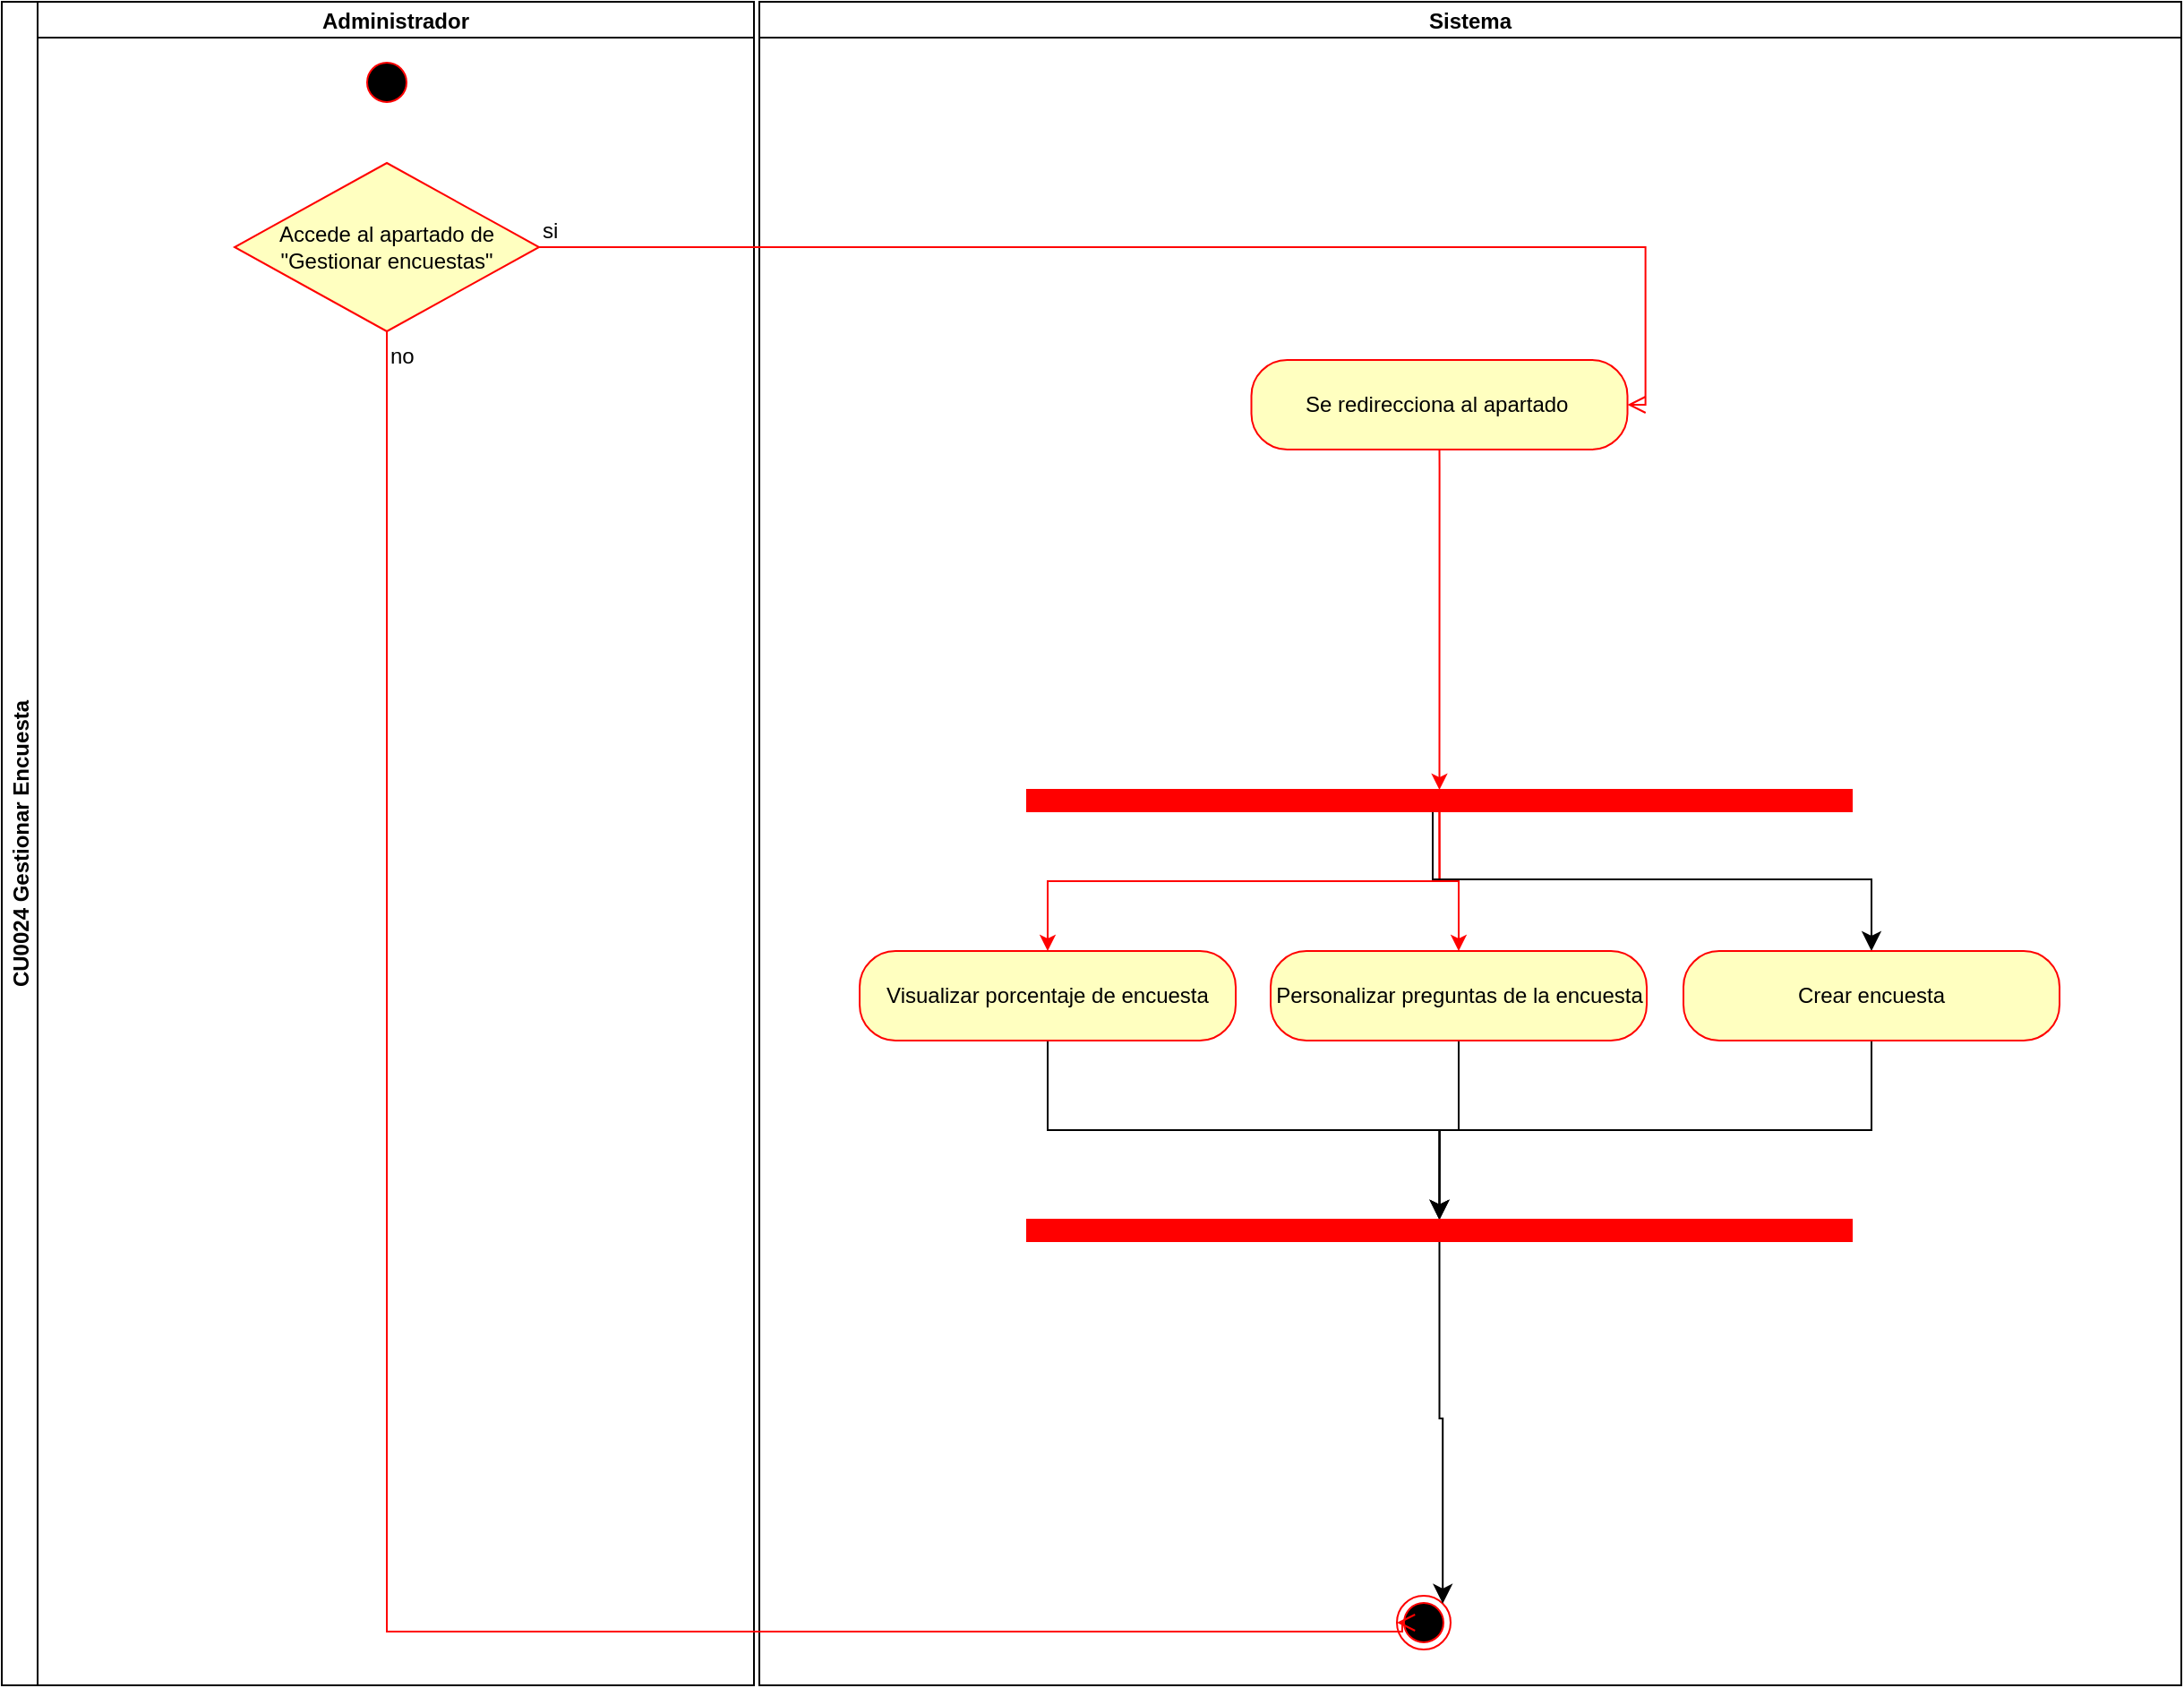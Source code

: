 <mxfile version="27.1.6">
  <diagram name="Página-1" id="IpmAKofrDw2QBqaIdOL2">
    <mxGraphModel grid="1" page="1" gridSize="10" guides="1" tooltips="1" connect="1" arrows="1" fold="1" pageScale="1" pageWidth="827" pageHeight="1169" math="0" shadow="0">
      <root>
        <mxCell id="0" />
        <mxCell id="1" parent="0" />
        <mxCell id="emeNvtZWzEPwYmurZ9CY-1" value="CU0024 Gestionar Encuesta" style="swimlane;childLayout=stackLayout;resizeParent=1;resizeParentMax=0;startSize=20;horizontal=0;horizontalStack=1;" vertex="1" parent="1">
          <mxGeometry x="24" y="-1050" width="420" height="940" as="geometry">
            <mxRectangle x="200" y="80" width="40" height="50" as="alternateBounds" />
          </mxGeometry>
        </mxCell>
        <mxCell id="emeNvtZWzEPwYmurZ9CY-4" value="Administrador" style="swimlane;startSize=20;" vertex="1" parent="1">
          <mxGeometry x="44" y="-1050" width="400" height="940" as="geometry" />
        </mxCell>
        <mxCell id="emeNvtZWzEPwYmurZ9CY-5" value="" style="ellipse;html=1;shape=startState;fillColor=#000000;strokeColor=#ff0000;fillStyle=auto;" vertex="1" parent="emeNvtZWzEPwYmurZ9CY-4">
          <mxGeometry x="180" y="30" width="30" height="30" as="geometry" />
        </mxCell>
        <mxCell id="emeNvtZWzEPwYmurZ9CY-79" style="edgeStyle=orthogonalEdgeStyle;rounded=0;orthogonalLoop=1;jettySize=auto;html=1;entryX=0;entryY=0.5;entryDx=0;entryDy=0;strokeColor=#FF0000;" edge="1" parent="emeNvtZWzEPwYmurZ9CY-4">
          <mxGeometry relative="1" as="geometry">
            <Array as="points">
              <mxPoint x="106" y="871" />
              <mxPoint x="106" y="652" />
            </Array>
            <mxPoint x="135" y="652" as="targetPoint" />
          </mxGeometry>
        </mxCell>
        <mxCell id="o8X4aazAzyLMM-erKhIm-9" value="Accede al apartado de &quot;Gestionar encuestas&quot;" style="rhombus;whiteSpace=wrap;html=1;fontColor=#000000;fillColor=#ffffc0;strokeColor=#ff0000;" vertex="1" parent="emeNvtZWzEPwYmurZ9CY-4">
          <mxGeometry x="110" y="90" width="170" height="94" as="geometry" />
        </mxCell>
        <mxCell id="emeNvtZWzEPwYmurZ9CY-8" value="Sistema" style="swimlane;startSize=20;rounded=0;" vertex="1" parent="1">
          <mxGeometry x="447" y="-1050" width="794" height="940" as="geometry" />
        </mxCell>
        <mxCell id="emeNvtZWzEPwYmurZ9CY-17" value="" style="ellipse;html=1;shape=endState;fillColor=#000000;strokeColor=#ff0000;" vertex="1" parent="emeNvtZWzEPwYmurZ9CY-8">
          <mxGeometry x="356" y="890" width="30" height="30" as="geometry" />
        </mxCell>
        <mxCell id="1GJbNaw0gIfm4NfUjLUH-4" value="Se redirecciona al apartado&amp;nbsp;" style="rounded=1;whiteSpace=wrap;html=1;arcSize=40;fontColor=#000000;fillColor=#ffffc0;strokeColor=#ff0000;" vertex="1" parent="emeNvtZWzEPwYmurZ9CY-8">
          <mxGeometry x="274.75" y="200" width="210" height="50" as="geometry" />
        </mxCell>
        <mxCell id="o8X4aazAzyLMM-erKhIm-15" style="edgeStyle=orthogonalEdgeStyle;rounded=0;orthogonalLoop=1;jettySize=auto;html=1;entryX=0.5;entryY=0;entryDx=0;entryDy=0;fontSize=12;startSize=8;endSize=8;" edge="1" parent="emeNvtZWzEPwYmurZ9CY-8" source="1GJbNaw0gIfm4NfUjLUH-5" target="o8X4aazAzyLMM-erKhIm-14">
          <mxGeometry relative="1" as="geometry" />
        </mxCell>
        <mxCell id="1GJbNaw0gIfm4NfUjLUH-5" value="Visualizar porcentaje de encuesta" style="rounded=1;whiteSpace=wrap;html=1;arcSize=40;fontColor=#000000;fillColor=#ffffc0;strokeColor=#ff0000;" vertex="1" parent="emeNvtZWzEPwYmurZ9CY-8">
          <mxGeometry x="56" y="530" width="210" height="50" as="geometry" />
        </mxCell>
        <mxCell id="o8X4aazAzyLMM-erKhIm-16" style="edgeStyle=orthogonalEdgeStyle;rounded=0;orthogonalLoop=1;jettySize=auto;html=1;entryX=0.5;entryY=0;entryDx=0;entryDy=0;fontSize=12;startSize=8;endSize=8;" edge="1" parent="emeNvtZWzEPwYmurZ9CY-8" source="1GJbNaw0gIfm4NfUjLUH-6" target="o8X4aazAzyLMM-erKhIm-14">
          <mxGeometry relative="1" as="geometry" />
        </mxCell>
        <mxCell id="1GJbNaw0gIfm4NfUjLUH-6" value="Personalizar preguntas de la encuesta" style="rounded=1;whiteSpace=wrap;html=1;arcSize=40;fontColor=#000000;fillColor=#ffffc0;strokeColor=#ff0000;" vertex="1" parent="emeNvtZWzEPwYmurZ9CY-8">
          <mxGeometry x="285.5" y="530" width="210" height="50" as="geometry" />
        </mxCell>
        <mxCell id="1GJbNaw0gIfm4NfUjLUH-20" style="edgeStyle=orthogonalEdgeStyle;rounded=0;orthogonalLoop=1;jettySize=auto;html=1;exitX=0.5;exitY=1;exitDx=0;exitDy=0;entryX=0.5;entryY=0;entryDx=0;entryDy=0;strokeColor=#FF0000;" edge="1" parent="emeNvtZWzEPwYmurZ9CY-8" source="1GJbNaw0gIfm4NfUjLUH-17" target="1GJbNaw0gIfm4NfUjLUH-5">
          <mxGeometry relative="1" as="geometry" />
        </mxCell>
        <mxCell id="1GJbNaw0gIfm4NfUjLUH-21" style="edgeStyle=orthogonalEdgeStyle;rounded=0;orthogonalLoop=1;jettySize=auto;html=1;exitX=0.5;exitY=1;exitDx=0;exitDy=0;entryX=0.5;entryY=0;entryDx=0;entryDy=0;strokeColor=#FF0000;" edge="1" parent="emeNvtZWzEPwYmurZ9CY-8" source="1GJbNaw0gIfm4NfUjLUH-17" target="1GJbNaw0gIfm4NfUjLUH-6">
          <mxGeometry relative="1" as="geometry" />
        </mxCell>
        <mxCell id="o8X4aazAzyLMM-erKhIm-13" style="edgeStyle=orthogonalEdgeStyle;rounded=0;orthogonalLoop=1;jettySize=auto;html=1;fontSize=12;startSize=8;endSize=8;exitX=0.5;exitY=1;exitDx=0;exitDy=0;" edge="1" parent="emeNvtZWzEPwYmurZ9CY-8" source="1GJbNaw0gIfm4NfUjLUH-17" target="o8X4aazAzyLMM-erKhIm-12">
          <mxGeometry relative="1" as="geometry">
            <Array as="points">
              <mxPoint x="376" y="452" />
              <mxPoint x="376" y="490" />
              <mxPoint x="621" y="490" />
            </Array>
          </mxGeometry>
        </mxCell>
        <mxCell id="1GJbNaw0gIfm4NfUjLUH-17" value="" style="rounded=0;whiteSpace=wrap;html=1;strokeColor=#FF0000;fillColor=#FF0000;" vertex="1" parent="emeNvtZWzEPwYmurZ9CY-8">
          <mxGeometry x="149.5" y="440" width="460.5" height="12" as="geometry" />
        </mxCell>
        <mxCell id="1GJbNaw0gIfm4NfUjLUH-11" style="edgeStyle=orthogonalEdgeStyle;rounded=0;orthogonalLoop=1;jettySize=auto;html=1;exitX=0.5;exitY=1;exitDx=0;exitDy=0;entryX=0.5;entryY=0;entryDx=0;entryDy=0;strokeColor=#FF0000;" edge="1" parent="emeNvtZWzEPwYmurZ9CY-8" source="1GJbNaw0gIfm4NfUjLUH-4" target="1GJbNaw0gIfm4NfUjLUH-17">
          <mxGeometry relative="1" as="geometry">
            <Array as="points">
              <mxPoint x="380" y="260" />
              <mxPoint x="380" y="260" />
            </Array>
          </mxGeometry>
        </mxCell>
        <mxCell id="o8X4aazAzyLMM-erKhIm-17" style="edgeStyle=orthogonalEdgeStyle;rounded=0;orthogonalLoop=1;jettySize=auto;html=1;fontSize=12;startSize=8;endSize=8;entryX=0.5;entryY=0;entryDx=0;entryDy=0;" edge="1" parent="emeNvtZWzEPwYmurZ9CY-8" source="o8X4aazAzyLMM-erKhIm-12" target="o8X4aazAzyLMM-erKhIm-14">
          <mxGeometry relative="1" as="geometry">
            <mxPoint x="596" y="630" as="targetPoint" />
          </mxGeometry>
        </mxCell>
        <mxCell id="o8X4aazAzyLMM-erKhIm-12" value="Crear encuesta" style="rounded=1;whiteSpace=wrap;html=1;arcSize=40;fontColor=#000000;fillColor=#ffffc0;strokeColor=#ff0000;" vertex="1" parent="emeNvtZWzEPwYmurZ9CY-8">
          <mxGeometry x="516" y="530" width="210" height="50" as="geometry" />
        </mxCell>
        <mxCell id="o8X4aazAzyLMM-erKhIm-18" style="edgeStyle=orthogonalEdgeStyle;rounded=0;orthogonalLoop=1;jettySize=auto;html=1;entryX=1;entryY=0;entryDx=0;entryDy=0;fontSize=12;startSize=8;endSize=8;" edge="1" parent="emeNvtZWzEPwYmurZ9CY-8" source="o8X4aazAzyLMM-erKhIm-14" target="emeNvtZWzEPwYmurZ9CY-17">
          <mxGeometry relative="1" as="geometry" />
        </mxCell>
        <mxCell id="o8X4aazAzyLMM-erKhIm-14" value="" style="rounded=0;whiteSpace=wrap;html=1;strokeColor=#FF0000;fillColor=#FF0000;" vertex="1" parent="emeNvtZWzEPwYmurZ9CY-8">
          <mxGeometry x="149.5" y="680" width="460.5" height="12" as="geometry" />
        </mxCell>
        <mxCell id="o8X4aazAzyLMM-erKhIm-11" value="no" style="edgeStyle=orthogonalEdgeStyle;html=1;align=left;verticalAlign=top;endArrow=open;endSize=8;strokeColor=#ff0000;rounded=0;fontSize=12;entryX=0;entryY=0.5;entryDx=0;entryDy=0;" edge="1" parent="1" source="o8X4aazAzyLMM-erKhIm-9" target="emeNvtZWzEPwYmurZ9CY-17">
          <mxGeometry x="-1" relative="1" as="geometry">
            <mxPoint x="264" y="-826" as="targetPoint" />
            <Array as="points">
              <mxPoint x="239" y="-140" />
              <mxPoint x="806" y="-140" />
            </Array>
          </mxGeometry>
        </mxCell>
        <mxCell id="o8X4aazAzyLMM-erKhIm-10" value="si" style="edgeStyle=orthogonalEdgeStyle;html=1;align=left;verticalAlign=bottom;endArrow=open;endSize=8;strokeColor=#ff0000;rounded=0;fontSize=12;entryX=1;entryY=0.5;entryDx=0;entryDy=0;" edge="1" parent="1" source="o8X4aazAzyLMM-erKhIm-9" target="1GJbNaw0gIfm4NfUjLUH-4">
          <mxGeometry x="-1" relative="1" as="geometry">
            <mxPoint x="404" y="-906" as="targetPoint" />
          </mxGeometry>
        </mxCell>
      </root>
    </mxGraphModel>
  </diagram>
</mxfile>
